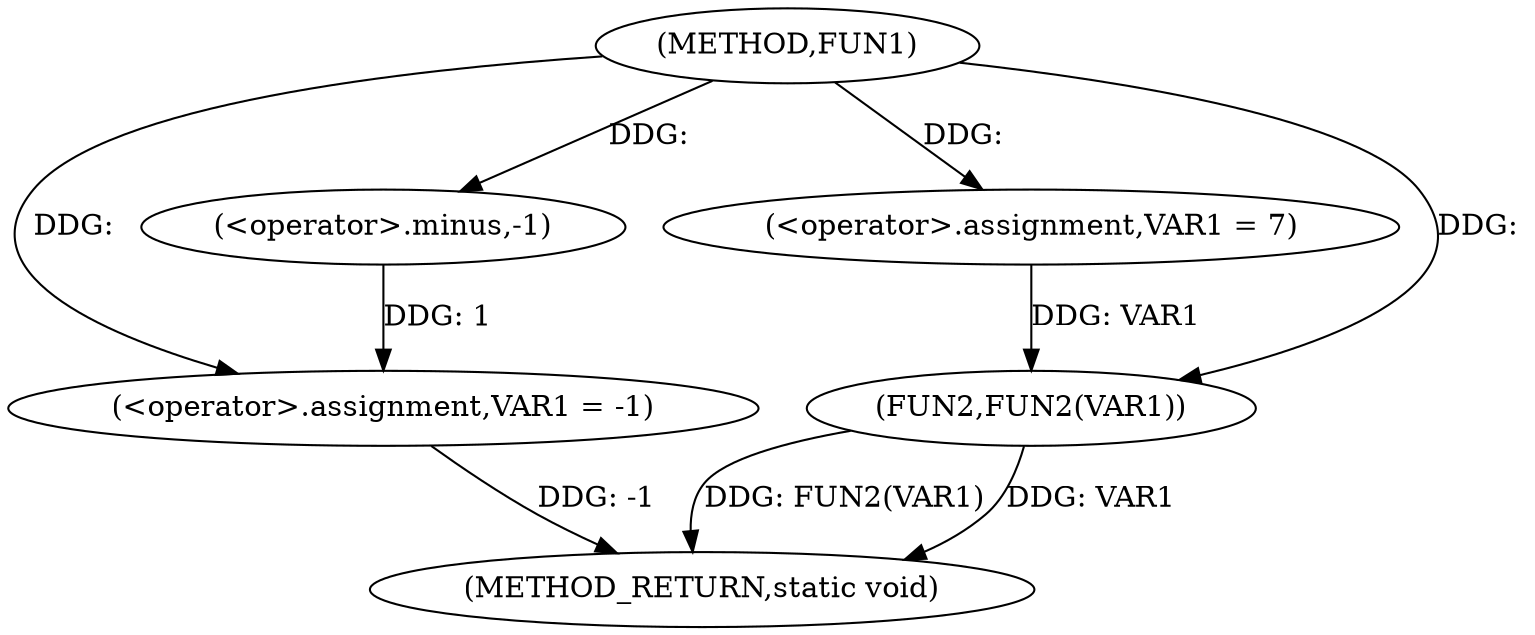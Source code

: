 digraph FUN1 {  
"1000100" [label = "(METHOD,FUN1)" ]
"1000112" [label = "(METHOD_RETURN,static void)" ]
"1000103" [label = "(<operator>.assignment,VAR1 = -1)" ]
"1000105" [label = "(<operator>.minus,-1)" ]
"1000107" [label = "(<operator>.assignment,VAR1 = 7)" ]
"1000110" [label = "(FUN2,FUN2(VAR1))" ]
  "1000103" -> "1000112"  [ label = "DDG: -1"] 
  "1000110" -> "1000112"  [ label = "DDG: FUN2(VAR1)"] 
  "1000110" -> "1000112"  [ label = "DDG: VAR1"] 
  "1000105" -> "1000103"  [ label = "DDG: 1"] 
  "1000100" -> "1000103"  [ label = "DDG: "] 
  "1000100" -> "1000105"  [ label = "DDG: "] 
  "1000100" -> "1000107"  [ label = "DDG: "] 
  "1000107" -> "1000110"  [ label = "DDG: VAR1"] 
  "1000100" -> "1000110"  [ label = "DDG: "] 
}
